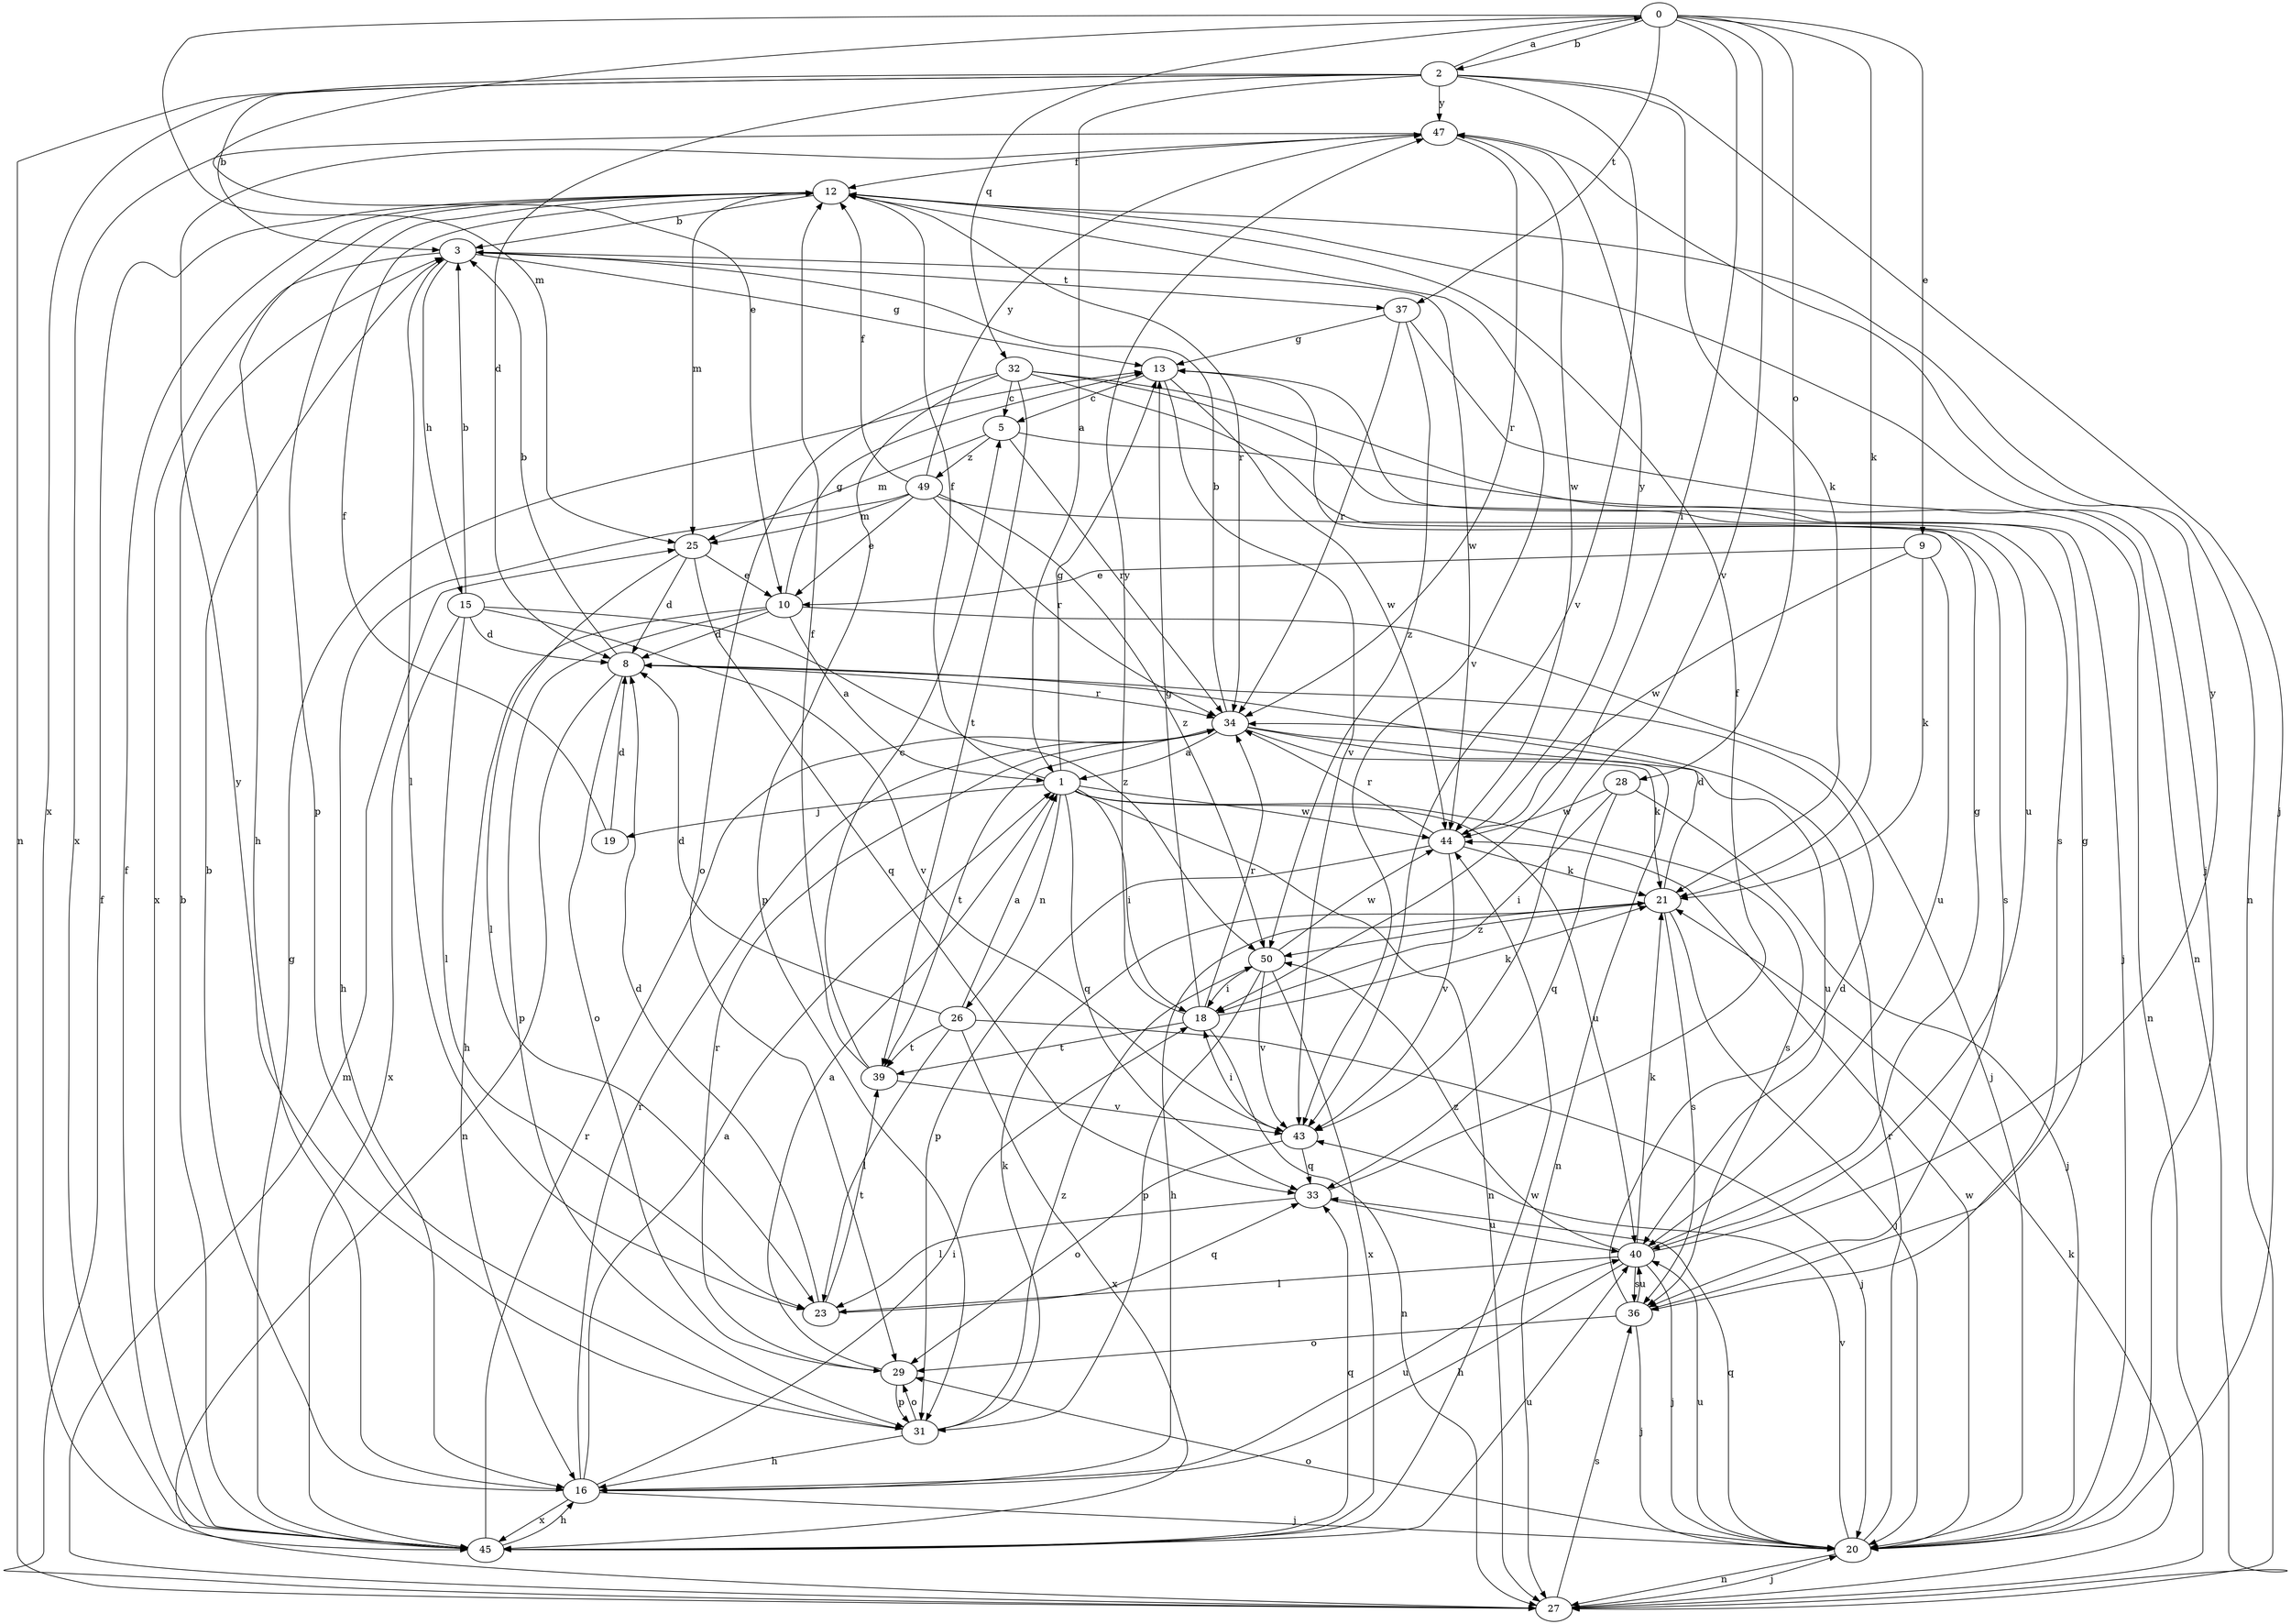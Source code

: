 strict digraph  {
0;
1;
2;
3;
5;
8;
9;
10;
12;
13;
15;
16;
18;
19;
20;
21;
23;
25;
26;
27;
28;
29;
31;
32;
33;
34;
36;
37;
39;
40;
43;
44;
45;
47;
49;
50;
0 -> 2  [label=b];
0 -> 9  [label=e];
0 -> 10  [label=e];
0 -> 18  [label=i];
0 -> 21  [label=k];
0 -> 25  [label=m];
0 -> 28  [label=o];
0 -> 32  [label=q];
0 -> 37  [label=t];
0 -> 43  [label=v];
1 -> 12  [label=f];
1 -> 13  [label=g];
1 -> 18  [label=i];
1 -> 19  [label=j];
1 -> 26  [label=n];
1 -> 27  [label=n];
1 -> 33  [label=q];
1 -> 36  [label=s];
1 -> 40  [label=u];
1 -> 44  [label=w];
2 -> 0  [label=a];
2 -> 1  [label=a];
2 -> 3  [label=b];
2 -> 8  [label=d];
2 -> 20  [label=j];
2 -> 21  [label=k];
2 -> 27  [label=n];
2 -> 43  [label=v];
2 -> 45  [label=x];
2 -> 47  [label=y];
3 -> 13  [label=g];
3 -> 15  [label=h];
3 -> 23  [label=l];
3 -> 37  [label=t];
3 -> 44  [label=w];
3 -> 45  [label=x];
5 -> 25  [label=m];
5 -> 27  [label=n];
5 -> 34  [label=r];
5 -> 49  [label=z];
8 -> 3  [label=b];
8 -> 27  [label=n];
8 -> 29  [label=o];
8 -> 34  [label=r];
9 -> 10  [label=e];
9 -> 21  [label=k];
9 -> 40  [label=u];
9 -> 44  [label=w];
10 -> 1  [label=a];
10 -> 8  [label=d];
10 -> 13  [label=g];
10 -> 16  [label=h];
10 -> 20  [label=j];
10 -> 31  [label=p];
12 -> 3  [label=b];
12 -> 16  [label=h];
12 -> 20  [label=j];
12 -> 25  [label=m];
12 -> 27  [label=n];
12 -> 31  [label=p];
12 -> 34  [label=r];
12 -> 43  [label=v];
13 -> 5  [label=c];
13 -> 43  [label=v];
13 -> 44  [label=w];
15 -> 3  [label=b];
15 -> 8  [label=d];
15 -> 23  [label=l];
15 -> 43  [label=v];
15 -> 45  [label=x];
15 -> 50  [label=z];
16 -> 1  [label=a];
16 -> 3  [label=b];
16 -> 18  [label=i];
16 -> 20  [label=j];
16 -> 34  [label=r];
16 -> 40  [label=u];
16 -> 45  [label=x];
18 -> 13  [label=g];
18 -> 21  [label=k];
18 -> 27  [label=n];
18 -> 34  [label=r];
18 -> 39  [label=t];
18 -> 47  [label=y];
19 -> 8  [label=d];
19 -> 12  [label=f];
20 -> 27  [label=n];
20 -> 29  [label=o];
20 -> 33  [label=q];
20 -> 34  [label=r];
20 -> 40  [label=u];
20 -> 43  [label=v];
20 -> 44  [label=w];
21 -> 8  [label=d];
21 -> 16  [label=h];
21 -> 20  [label=j];
21 -> 36  [label=s];
21 -> 50  [label=z];
23 -> 8  [label=d];
23 -> 33  [label=q];
23 -> 39  [label=t];
25 -> 8  [label=d];
25 -> 10  [label=e];
25 -> 23  [label=l];
25 -> 33  [label=q];
26 -> 1  [label=a];
26 -> 8  [label=d];
26 -> 20  [label=j];
26 -> 23  [label=l];
26 -> 39  [label=t];
26 -> 45  [label=x];
27 -> 12  [label=f];
27 -> 20  [label=j];
27 -> 21  [label=k];
27 -> 25  [label=m];
27 -> 36  [label=s];
28 -> 18  [label=i];
28 -> 20  [label=j];
28 -> 33  [label=q];
28 -> 44  [label=w];
29 -> 1  [label=a];
29 -> 31  [label=p];
29 -> 34  [label=r];
31 -> 16  [label=h];
31 -> 21  [label=k];
31 -> 29  [label=o];
31 -> 47  [label=y];
31 -> 50  [label=z];
32 -> 5  [label=c];
32 -> 20  [label=j];
32 -> 29  [label=o];
32 -> 31  [label=p];
32 -> 36  [label=s];
32 -> 39  [label=t];
32 -> 40  [label=u];
33 -> 12  [label=f];
33 -> 23  [label=l];
33 -> 40  [label=u];
34 -> 1  [label=a];
34 -> 3  [label=b];
34 -> 21  [label=k];
34 -> 27  [label=n];
34 -> 39  [label=t];
34 -> 40  [label=u];
36 -> 8  [label=d];
36 -> 13  [label=g];
36 -> 20  [label=j];
36 -> 29  [label=o];
36 -> 40  [label=u];
37 -> 13  [label=g];
37 -> 27  [label=n];
37 -> 34  [label=r];
37 -> 50  [label=z];
39 -> 5  [label=c];
39 -> 12  [label=f];
39 -> 43  [label=v];
40 -> 13  [label=g];
40 -> 16  [label=h];
40 -> 20  [label=j];
40 -> 21  [label=k];
40 -> 23  [label=l];
40 -> 36  [label=s];
40 -> 47  [label=y];
40 -> 50  [label=z];
43 -> 18  [label=i];
43 -> 29  [label=o];
43 -> 33  [label=q];
44 -> 21  [label=k];
44 -> 31  [label=p];
44 -> 34  [label=r];
44 -> 43  [label=v];
44 -> 47  [label=y];
45 -> 3  [label=b];
45 -> 12  [label=f];
45 -> 13  [label=g];
45 -> 16  [label=h];
45 -> 33  [label=q];
45 -> 34  [label=r];
45 -> 40  [label=u];
45 -> 44  [label=w];
47 -> 12  [label=f];
47 -> 34  [label=r];
47 -> 44  [label=w];
47 -> 45  [label=x];
49 -> 10  [label=e];
49 -> 12  [label=f];
49 -> 16  [label=h];
49 -> 25  [label=m];
49 -> 34  [label=r];
49 -> 36  [label=s];
49 -> 47  [label=y];
49 -> 50  [label=z];
50 -> 18  [label=i];
50 -> 31  [label=p];
50 -> 43  [label=v];
50 -> 44  [label=w];
50 -> 45  [label=x];
}
